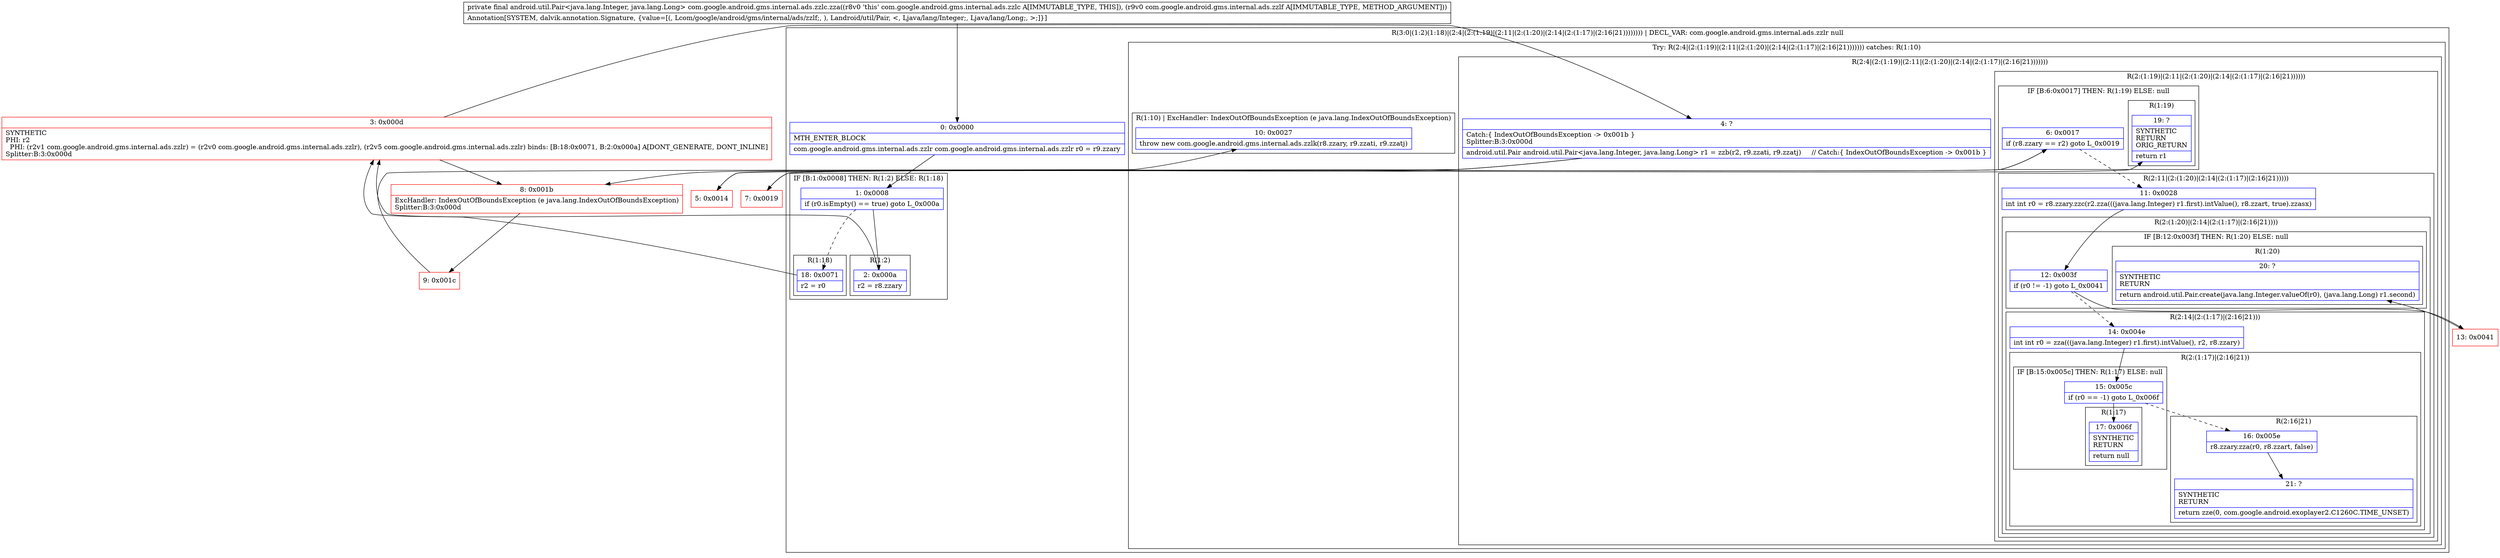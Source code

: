 digraph "CFG forcom.google.android.gms.internal.ads.zzlc.zza(Lcom\/google\/android\/gms\/internal\/ads\/zzlf;)Landroid\/util\/Pair;" {
subgraph cluster_Region_1720786965 {
label = "R(3:0|(1:2)(1:18)|(2:4|(2:(1:19)|(2:11|(2:(1:20)|(2:14|(2:(1:17)|(2:16|21)))))))) | DECL_VAR: com.google.android.gms.internal.ads.zzlr null\l";
node [shape=record,color=blue];
Node_0 [shape=record,label="{0\:\ 0x0000|MTH_ENTER_BLOCK\l|com.google.android.gms.internal.ads.zzlr com.google.android.gms.internal.ads.zzlr r0 = r9.zzary\l}"];
subgraph cluster_IfRegion_268444494 {
label = "IF [B:1:0x0008] THEN: R(1:2) ELSE: R(1:18)";
node [shape=record,color=blue];
Node_1 [shape=record,label="{1\:\ 0x0008|if (r0.isEmpty() == true) goto L_0x000a\l}"];
subgraph cluster_Region_892736987 {
label = "R(1:2)";
node [shape=record,color=blue];
Node_2 [shape=record,label="{2\:\ 0x000a|r2 = r8.zzary\l}"];
}
subgraph cluster_Region_1093442968 {
label = "R(1:18)";
node [shape=record,color=blue];
Node_18 [shape=record,label="{18\:\ 0x0071|r2 = r0\l}"];
}
}
subgraph cluster_TryCatchRegion_334638529 {
label = "Try: R(2:4|(2:(1:19)|(2:11|(2:(1:20)|(2:14|(2:(1:17)|(2:16|21))))))) catches: R(1:10)";
node [shape=record,color=blue];
subgraph cluster_Region_1523059424 {
label = "R(2:4|(2:(1:19)|(2:11|(2:(1:20)|(2:14|(2:(1:17)|(2:16|21)))))))";
node [shape=record,color=blue];
Node_4 [shape=record,label="{4\:\ ?|Catch:\{ IndexOutOfBoundsException \-\> 0x001b \}\lSplitter:B:3:0x000d\l|android.util.Pair android.util.Pair\<java.lang.Integer, java.lang.Long\> r1 = zzb(r2, r9.zzati, r9.zzatj)     \/\/ Catch:\{ IndexOutOfBoundsException \-\> 0x001b \}\l}"];
subgraph cluster_Region_1291548996 {
label = "R(2:(1:19)|(2:11|(2:(1:20)|(2:14|(2:(1:17)|(2:16|21))))))";
node [shape=record,color=blue];
subgraph cluster_IfRegion_697462570 {
label = "IF [B:6:0x0017] THEN: R(1:19) ELSE: null";
node [shape=record,color=blue];
Node_6 [shape=record,label="{6\:\ 0x0017|if (r8.zzary == r2) goto L_0x0019\l}"];
subgraph cluster_Region_1271089316 {
label = "R(1:19)";
node [shape=record,color=blue];
Node_19 [shape=record,label="{19\:\ ?|SYNTHETIC\lRETURN\lORIG_RETURN\l|return r1\l}"];
}
}
subgraph cluster_Region_1848040473 {
label = "R(2:11|(2:(1:20)|(2:14|(2:(1:17)|(2:16|21)))))";
node [shape=record,color=blue];
Node_11 [shape=record,label="{11\:\ 0x0028|int int r0 = r8.zzary.zzc(r2.zza(((java.lang.Integer) r1.first).intValue(), r8.zzart, true).zzasx)\l}"];
subgraph cluster_Region_133420088 {
label = "R(2:(1:20)|(2:14|(2:(1:17)|(2:16|21))))";
node [shape=record,color=blue];
subgraph cluster_IfRegion_543816893 {
label = "IF [B:12:0x003f] THEN: R(1:20) ELSE: null";
node [shape=record,color=blue];
Node_12 [shape=record,label="{12\:\ 0x003f|if (r0 != \-1) goto L_0x0041\l}"];
subgraph cluster_Region_1799062731 {
label = "R(1:20)";
node [shape=record,color=blue];
Node_20 [shape=record,label="{20\:\ ?|SYNTHETIC\lRETURN\l|return android.util.Pair.create(java.lang.Integer.valueOf(r0), (java.lang.Long) r1.second)\l}"];
}
}
subgraph cluster_Region_1908280390 {
label = "R(2:14|(2:(1:17)|(2:16|21)))";
node [shape=record,color=blue];
Node_14 [shape=record,label="{14\:\ 0x004e|int int r0 = zza(((java.lang.Integer) r1.first).intValue(), r2, r8.zzary)\l}"];
subgraph cluster_Region_99450146 {
label = "R(2:(1:17)|(2:16|21))";
node [shape=record,color=blue];
subgraph cluster_IfRegion_2029468349 {
label = "IF [B:15:0x005c] THEN: R(1:17) ELSE: null";
node [shape=record,color=blue];
Node_15 [shape=record,label="{15\:\ 0x005c|if (r0 == \-1) goto L_0x006f\l}"];
subgraph cluster_Region_315299202 {
label = "R(1:17)";
node [shape=record,color=blue];
Node_17 [shape=record,label="{17\:\ 0x006f|SYNTHETIC\lRETURN\l|return null\l}"];
}
}
subgraph cluster_Region_1339942068 {
label = "R(2:16|21)";
node [shape=record,color=blue];
Node_16 [shape=record,label="{16\:\ 0x005e|r8.zzary.zza(r0, r8.zzart, false)\l}"];
Node_21 [shape=record,label="{21\:\ ?|SYNTHETIC\lRETURN\l|return zze(0, com.google.android.exoplayer2.C1260C.TIME_UNSET)\l}"];
}
}
}
}
}
}
}
subgraph cluster_Region_681231310 {
label = "R(1:10) | ExcHandler: IndexOutOfBoundsException (e java.lang.IndexOutOfBoundsException)\l";
node [shape=record,color=blue];
Node_10 [shape=record,label="{10\:\ 0x0027|throw new com.google.android.gms.internal.ads.zzlk(r8.zzary, r9.zzati, r9.zzatj)\l}"];
}
}
}
subgraph cluster_Region_681231310 {
label = "R(1:10) | ExcHandler: IndexOutOfBoundsException (e java.lang.IndexOutOfBoundsException)\l";
node [shape=record,color=blue];
Node_10 [shape=record,label="{10\:\ 0x0027|throw new com.google.android.gms.internal.ads.zzlk(r8.zzary, r9.zzati, r9.zzatj)\l}"];
}
Node_3 [shape=record,color=red,label="{3\:\ 0x000d|SYNTHETIC\lPHI: r2 \l  PHI: (r2v1 com.google.android.gms.internal.ads.zzlr) = (r2v0 com.google.android.gms.internal.ads.zzlr), (r2v5 com.google.android.gms.internal.ads.zzlr) binds: [B:18:0x0071, B:2:0x000a] A[DONT_GENERATE, DONT_INLINE]\lSplitter:B:3:0x000d\l}"];
Node_5 [shape=record,color=red,label="{5\:\ 0x0014}"];
Node_7 [shape=record,color=red,label="{7\:\ 0x0019}"];
Node_8 [shape=record,color=red,label="{8\:\ 0x001b|ExcHandler: IndexOutOfBoundsException (e java.lang.IndexOutOfBoundsException)\lSplitter:B:3:0x000d\l}"];
Node_9 [shape=record,color=red,label="{9\:\ 0x001c}"];
Node_13 [shape=record,color=red,label="{13\:\ 0x0041}"];
MethodNode[shape=record,label="{private final android.util.Pair\<java.lang.Integer, java.lang.Long\> com.google.android.gms.internal.ads.zzlc.zza((r8v0 'this' com.google.android.gms.internal.ads.zzlc A[IMMUTABLE_TYPE, THIS]), (r9v0 com.google.android.gms.internal.ads.zzlf A[IMMUTABLE_TYPE, METHOD_ARGUMENT]))  | Annotation[SYSTEM, dalvik.annotation.Signature, \{value=[(, Lcom\/google\/android\/gms\/internal\/ads\/zzlf;, ), Landroid\/util\/Pair, \<, Ljava\/lang\/Integer;, Ljava\/lang\/Long;, \>;]\}]\l}"];
MethodNode -> Node_0;
Node_0 -> Node_1;
Node_1 -> Node_2;
Node_1 -> Node_18[style=dashed];
Node_2 -> Node_3;
Node_18 -> Node_3;
Node_4 -> Node_5;
Node_4 -> Node_8;
Node_6 -> Node_7;
Node_6 -> Node_11[style=dashed];
Node_11 -> Node_12;
Node_12 -> Node_13;
Node_12 -> Node_14[style=dashed];
Node_14 -> Node_15;
Node_15 -> Node_16[style=dashed];
Node_15 -> Node_17;
Node_16 -> Node_21;
Node_3 -> Node_4;
Node_3 -> Node_8;
Node_5 -> Node_6;
Node_7 -> Node_19;
Node_8 -> Node_9;
Node_9 -> Node_10;
Node_13 -> Node_20;
}

